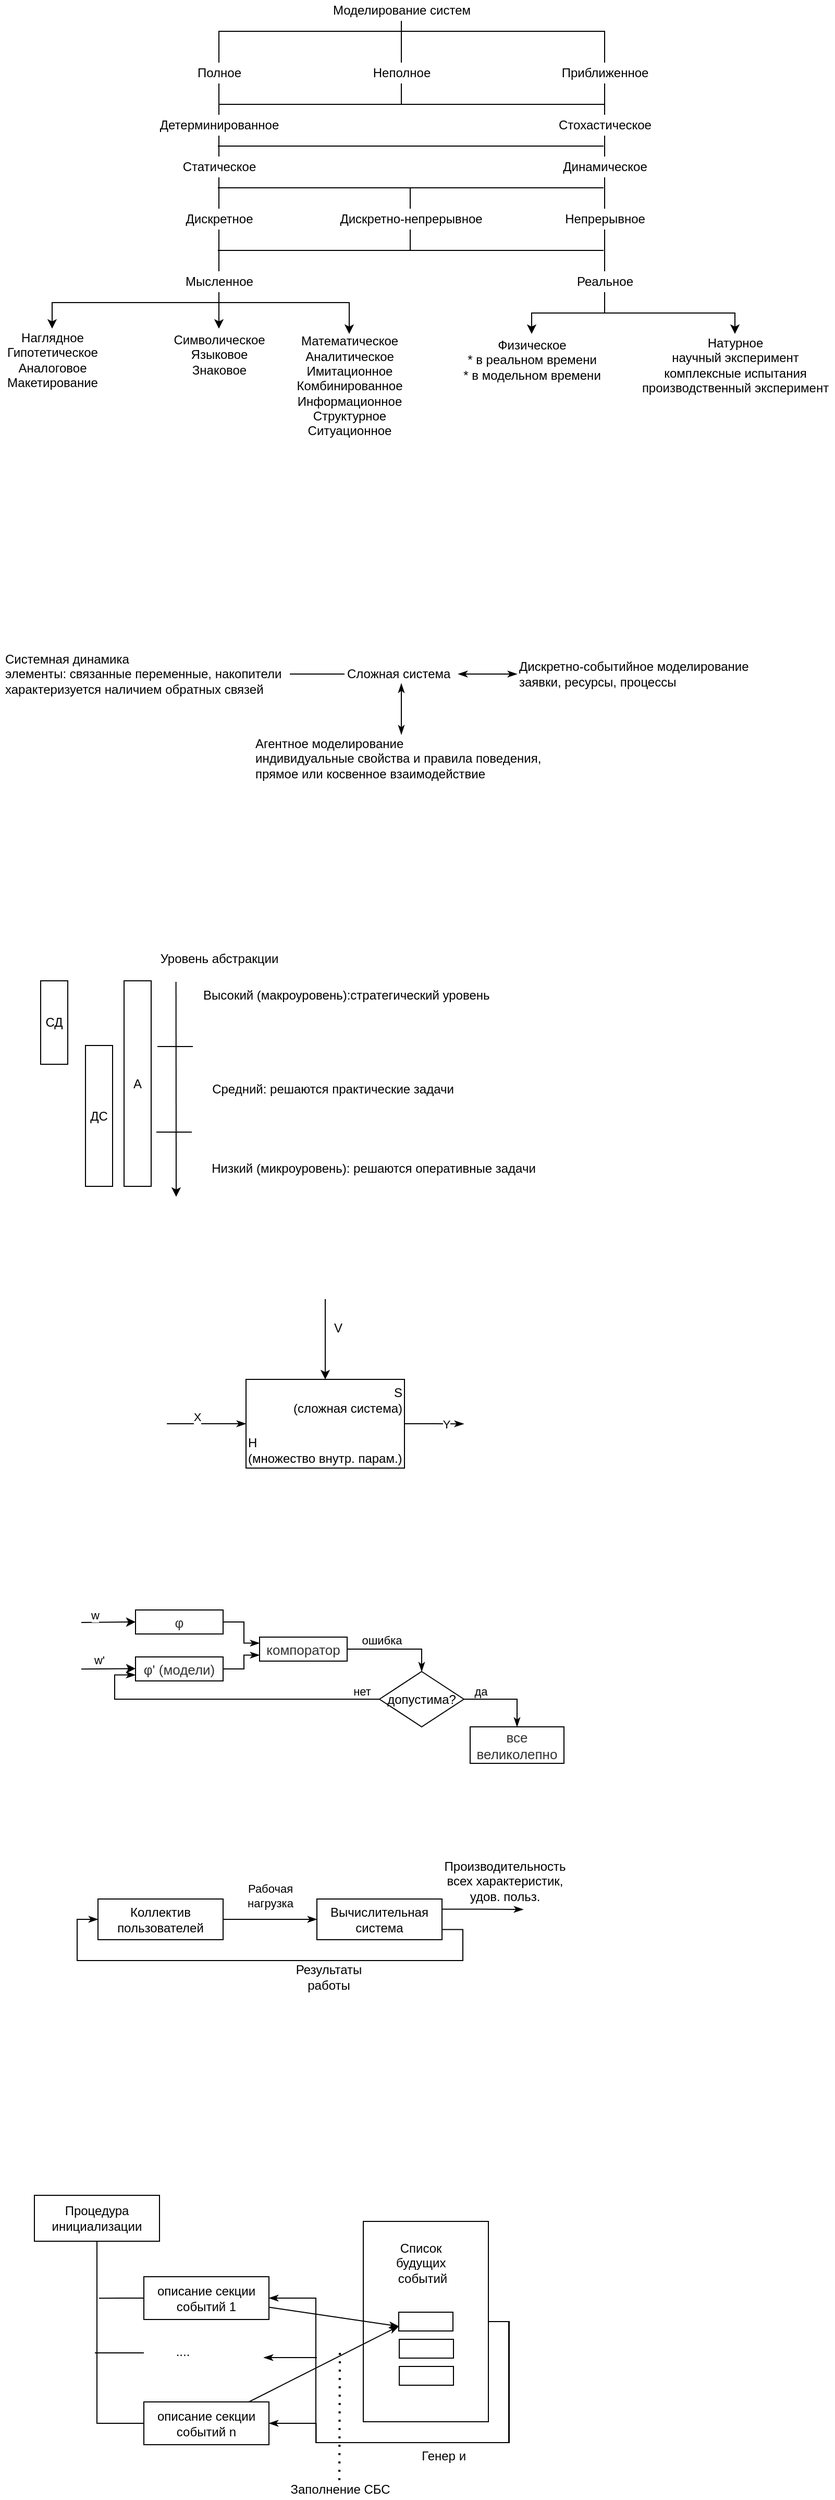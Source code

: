 <mxfile version="13.9.9" type="device"><diagram id="Zf03-uaQXNVUlh0Fi8Aq" name="Страница 1"><mxGraphModel dx="657" dy="444" grid="0" gridSize="10" guides="1" tooltips="1" connect="1" arrows="1" fold="1" page="1" pageScale="1" pageWidth="827" pageHeight="1169" math="0" shadow="0"><root><mxCell id="0"/><mxCell id="1" parent="0"/><mxCell id="ESOyCFfh6yMH119F4l9--26" style="edgeStyle=orthogonalEdgeStyle;rounded=0;orthogonalLoop=1;jettySize=auto;html=1;endArrow=none;endFill=0;" edge="1" parent="1" source="ESOyCFfh6yMH119F4l9--2" target="ESOyCFfh6yMH119F4l9--3"><mxGeometry relative="1" as="geometry"><Array as="points"><mxPoint x="405" y="300"/><mxPoint x="230" y="300"/></Array></mxGeometry></mxCell><mxCell id="ESOyCFfh6yMH119F4l9--29" style="edgeStyle=orthogonalEdgeStyle;rounded=0;orthogonalLoop=1;jettySize=auto;html=1;endArrow=none;endFill=0;" edge="1" parent="1" source="ESOyCFfh6yMH119F4l9--2" target="ESOyCFfh6yMH119F4l9--4"><mxGeometry relative="1" as="geometry"/></mxCell><mxCell id="ESOyCFfh6yMH119F4l9--30" style="edgeStyle=orthogonalEdgeStyle;rounded=0;orthogonalLoop=1;jettySize=auto;html=1;endArrow=none;endFill=0;" edge="1" parent="1" source="ESOyCFfh6yMH119F4l9--2" target="ESOyCFfh6yMH119F4l9--5"><mxGeometry relative="1" as="geometry"><Array as="points"><mxPoint x="405" y="300"/><mxPoint x="600" y="300"/></Array></mxGeometry></mxCell><mxCell id="ESOyCFfh6yMH119F4l9--2" value="Моделирование систем" style="text;html=1;align=center;verticalAlign=middle;resizable=0;points=[];autosize=1;" vertex="1" parent="1"><mxGeometry x="330" y="270" width="150" height="20" as="geometry"/></mxCell><mxCell id="ESOyCFfh6yMH119F4l9--31" style="edgeStyle=orthogonalEdgeStyle;rounded=0;orthogonalLoop=1;jettySize=auto;html=1;endArrow=none;endFill=0;" edge="1" parent="1" source="ESOyCFfh6yMH119F4l9--3" target="ESOyCFfh6yMH119F4l9--6"><mxGeometry relative="1" as="geometry"/></mxCell><mxCell id="ESOyCFfh6yMH119F4l9--3" value="Полное" style="text;html=1;align=center;verticalAlign=middle;resizable=0;points=[];autosize=1;" vertex="1" parent="1"><mxGeometry x="200" y="330" width="60" height="20" as="geometry"/></mxCell><mxCell id="ESOyCFfh6yMH119F4l9--40" style="edgeStyle=orthogonalEdgeStyle;rounded=0;orthogonalLoop=1;jettySize=auto;html=1;endArrow=none;endFill=0;" edge="1" parent="1" source="ESOyCFfh6yMH119F4l9--4"><mxGeometry relative="1" as="geometry"><mxPoint x="405" y="370" as="targetPoint"/></mxGeometry></mxCell><mxCell id="ESOyCFfh6yMH119F4l9--4" value="Неполное" style="text;html=1;align=center;verticalAlign=middle;resizable=0;points=[];autosize=1;" vertex="1" parent="1"><mxGeometry x="370" y="330" width="70" height="20" as="geometry"/></mxCell><mxCell id="ESOyCFfh6yMH119F4l9--35" style="edgeStyle=orthogonalEdgeStyle;rounded=0;orthogonalLoop=1;jettySize=auto;html=1;endArrow=none;endFill=0;" edge="1" parent="1" source="ESOyCFfh6yMH119F4l9--5" target="ESOyCFfh6yMH119F4l9--7"><mxGeometry relative="1" as="geometry"/></mxCell><mxCell id="ESOyCFfh6yMH119F4l9--5" value="Приближенное" style="text;html=1;align=center;verticalAlign=middle;resizable=0;points=[];autosize=1;" vertex="1" parent="1"><mxGeometry x="550" y="330" width="100" height="20" as="geometry"/></mxCell><mxCell id="ESOyCFfh6yMH119F4l9--32" style="edgeStyle=orthogonalEdgeStyle;rounded=0;orthogonalLoop=1;jettySize=auto;html=1;endArrow=none;endFill=0;" edge="1" parent="1" source="ESOyCFfh6yMH119F4l9--6" target="ESOyCFfh6yMH119F4l9--8"><mxGeometry relative="1" as="geometry"/></mxCell><mxCell id="ESOyCFfh6yMH119F4l9--6" value="Детерминированное" style="text;html=1;align=center;verticalAlign=middle;resizable=0;points=[];autosize=1;" vertex="1" parent="1"><mxGeometry x="165" y="380" width="130" height="20" as="geometry"/></mxCell><mxCell id="ESOyCFfh6yMH119F4l9--36" style="edgeStyle=orthogonalEdgeStyle;rounded=0;orthogonalLoop=1;jettySize=auto;html=1;endArrow=none;endFill=0;" edge="1" parent="1" source="ESOyCFfh6yMH119F4l9--7" target="ESOyCFfh6yMH119F4l9--9"><mxGeometry relative="1" as="geometry"/></mxCell><mxCell id="ESOyCFfh6yMH119F4l9--7" value="Стохастическое" style="text;html=1;align=center;verticalAlign=middle;resizable=0;points=[];autosize=1;" vertex="1" parent="1"><mxGeometry x="550" y="380" width="100" height="20" as="geometry"/></mxCell><mxCell id="ESOyCFfh6yMH119F4l9--33" style="edgeStyle=orthogonalEdgeStyle;rounded=0;orthogonalLoop=1;jettySize=auto;html=1;endArrow=none;endFill=0;" edge="1" parent="1" source="ESOyCFfh6yMH119F4l9--8" target="ESOyCFfh6yMH119F4l9--10"><mxGeometry relative="1" as="geometry"/></mxCell><mxCell id="ESOyCFfh6yMH119F4l9--8" value="Статическое" style="text;html=1;align=center;verticalAlign=middle;resizable=0;points=[];autosize=1;" vertex="1" parent="1"><mxGeometry x="185" y="420" width="90" height="20" as="geometry"/></mxCell><mxCell id="ESOyCFfh6yMH119F4l9--37" style="edgeStyle=orthogonalEdgeStyle;rounded=0;orthogonalLoop=1;jettySize=auto;html=1;endArrow=none;endFill=0;" edge="1" parent="1" source="ESOyCFfh6yMH119F4l9--9" target="ESOyCFfh6yMH119F4l9--11"><mxGeometry relative="1" as="geometry"/></mxCell><mxCell id="ESOyCFfh6yMH119F4l9--9" value="Динамическое" style="text;html=1;align=center;verticalAlign=middle;resizable=0;points=[];autosize=1;" vertex="1" parent="1"><mxGeometry x="550" y="420" width="100" height="20" as="geometry"/></mxCell><mxCell id="ESOyCFfh6yMH119F4l9--34" style="edgeStyle=orthogonalEdgeStyle;rounded=0;orthogonalLoop=1;jettySize=auto;html=1;endArrow=none;endFill=0;" edge="1" parent="1" source="ESOyCFfh6yMH119F4l9--10" target="ESOyCFfh6yMH119F4l9--13"><mxGeometry relative="1" as="geometry"/></mxCell><mxCell id="ESOyCFfh6yMH119F4l9--10" value="Дискретное" style="text;html=1;align=center;verticalAlign=middle;resizable=0;points=[];autosize=1;" vertex="1" parent="1"><mxGeometry x="190" y="470" width="80" height="20" as="geometry"/></mxCell><mxCell id="ESOyCFfh6yMH119F4l9--38" style="edgeStyle=orthogonalEdgeStyle;rounded=0;orthogonalLoop=1;jettySize=auto;html=1;endArrow=none;endFill=0;" edge="1" parent="1" source="ESOyCFfh6yMH119F4l9--11" target="ESOyCFfh6yMH119F4l9--14"><mxGeometry relative="1" as="geometry"/></mxCell><mxCell id="ESOyCFfh6yMH119F4l9--11" value="Непрерывное" style="text;html=1;align=center;verticalAlign=middle;resizable=0;points=[];autosize=1;" vertex="1" parent="1"><mxGeometry x="555" y="470" width="90" height="20" as="geometry"/></mxCell><mxCell id="ESOyCFfh6yMH119F4l9--45" style="edgeStyle=orthogonalEdgeStyle;rounded=0;orthogonalLoop=1;jettySize=auto;html=1;endArrow=none;endFill=0;" edge="1" parent="1" source="ESOyCFfh6yMH119F4l9--12"><mxGeometry relative="1" as="geometry"><mxPoint x="413.5" y="460" as="targetPoint"/></mxGeometry></mxCell><mxCell id="ESOyCFfh6yMH119F4l9--46" style="edgeStyle=orthogonalEdgeStyle;rounded=0;orthogonalLoop=1;jettySize=auto;html=1;endArrow=none;endFill=0;" edge="1" parent="1" source="ESOyCFfh6yMH119F4l9--12"><mxGeometry relative="1" as="geometry"><mxPoint x="413.5" y="500" as="targetPoint"/></mxGeometry></mxCell><mxCell id="ESOyCFfh6yMH119F4l9--12" value="Дискретно-непрерывное" style="text;html=1;align=center;verticalAlign=middle;resizable=0;points=[];autosize=1;" vertex="1" parent="1"><mxGeometry x="338.5" y="470" width="150" height="20" as="geometry"/></mxCell><mxCell id="ESOyCFfh6yMH119F4l9--18" style="edgeStyle=orthogonalEdgeStyle;rounded=0;orthogonalLoop=1;jettySize=auto;html=1;" edge="1" parent="1" source="ESOyCFfh6yMH119F4l9--13" target="ESOyCFfh6yMH119F4l9--15"><mxGeometry relative="1" as="geometry"><Array as="points"><mxPoint x="230" y="560"/><mxPoint x="70" y="560"/></Array></mxGeometry></mxCell><mxCell id="ESOyCFfh6yMH119F4l9--19" style="edgeStyle=orthogonalEdgeStyle;rounded=0;orthogonalLoop=1;jettySize=auto;html=1;" edge="1" parent="1" source="ESOyCFfh6yMH119F4l9--13" target="ESOyCFfh6yMH119F4l9--16"><mxGeometry relative="1" as="geometry"/></mxCell><mxCell id="ESOyCFfh6yMH119F4l9--20" style="edgeStyle=orthogonalEdgeStyle;rounded=0;orthogonalLoop=1;jettySize=auto;html=1;" edge="1" parent="1" source="ESOyCFfh6yMH119F4l9--13" target="ESOyCFfh6yMH119F4l9--17"><mxGeometry relative="1" as="geometry"><Array as="points"><mxPoint x="230" y="560"/><mxPoint x="355" y="560"/></Array></mxGeometry></mxCell><mxCell id="ESOyCFfh6yMH119F4l9--13" value="Мысленное" style="text;html=1;align=center;verticalAlign=middle;resizable=0;points=[];autosize=1;" vertex="1" parent="1"><mxGeometry x="190" y="530" width="80" height="20" as="geometry"/></mxCell><mxCell id="ESOyCFfh6yMH119F4l9--23" style="edgeStyle=orthogonalEdgeStyle;rounded=0;orthogonalLoop=1;jettySize=auto;html=1;" edge="1" parent="1" source="ESOyCFfh6yMH119F4l9--14" target="ESOyCFfh6yMH119F4l9--21"><mxGeometry relative="1" as="geometry"/></mxCell><mxCell id="ESOyCFfh6yMH119F4l9--24" style="edgeStyle=orthogonalEdgeStyle;rounded=0;orthogonalLoop=1;jettySize=auto;html=1;" edge="1" parent="1" source="ESOyCFfh6yMH119F4l9--14" target="ESOyCFfh6yMH119F4l9--22"><mxGeometry relative="1" as="geometry"/></mxCell><mxCell id="ESOyCFfh6yMH119F4l9--14" value="Реальное" style="text;html=1;align=center;verticalAlign=middle;resizable=0;points=[];autosize=1;" vertex="1" parent="1"><mxGeometry x="565" y="530" width="70" height="20" as="geometry"/></mxCell><mxCell id="ESOyCFfh6yMH119F4l9--15" value="Наглядное&lt;br&gt;Гипотетическое&lt;br&gt;Аналоговое&lt;br&gt;Макетирование" style="text;html=1;align=center;verticalAlign=middle;resizable=0;points=[];autosize=1;" vertex="1" parent="1"><mxGeometry x="20" y="585" width="100" height="60" as="geometry"/></mxCell><mxCell id="ESOyCFfh6yMH119F4l9--16" value="Символическое&lt;br&gt;Языковое&lt;br&gt;Знаковое" style="text;html=1;align=center;verticalAlign=middle;resizable=0;points=[];autosize=1;" vertex="1" parent="1"><mxGeometry x="180" y="585" width="100" height="50" as="geometry"/></mxCell><mxCell id="ESOyCFfh6yMH119F4l9--17" value="Математическое&lt;br&gt;Аналитическое&lt;br&gt;Имитационное&lt;br&gt;Комбинированное&lt;br&gt;Информационное&lt;br&gt;Структурное&lt;br&gt;Ситуационное" style="text;html=1;align=center;verticalAlign=middle;resizable=0;points=[];autosize=1;" vertex="1" parent="1"><mxGeometry x="295" y="590" width="120" height="100" as="geometry"/></mxCell><mxCell id="ESOyCFfh6yMH119F4l9--21" value="Физическое&lt;br&gt;* в реальном времени&lt;br&gt;* в модельном времени" style="text;html=1;align=center;verticalAlign=middle;resizable=0;points=[];autosize=1;" vertex="1" parent="1"><mxGeometry x="455" y="590" width="150" height="50" as="geometry"/></mxCell><mxCell id="ESOyCFfh6yMH119F4l9--22" value="Натурное&lt;br&gt;научный эксперимент&lt;br&gt;комплексные испытания&lt;br&gt;производственный эксперимент" style="text;html=1;align=center;verticalAlign=middle;resizable=0;points=[];autosize=1;" vertex="1" parent="1"><mxGeometry x="630" y="590" width="190" height="60" as="geometry"/></mxCell><mxCell id="ESOyCFfh6yMH119F4l9--39" value="" style="endArrow=none;html=1;" edge="1" parent="1"><mxGeometry width="50" height="50" relative="1" as="geometry"><mxPoint x="230" y="370" as="sourcePoint"/><mxPoint x="600" y="370" as="targetPoint"/></mxGeometry></mxCell><mxCell id="ESOyCFfh6yMH119F4l9--41" value="" style="endArrow=none;html=1;" edge="1" parent="1"><mxGeometry width="50" height="50" relative="1" as="geometry"><mxPoint x="229" y="410" as="sourcePoint"/><mxPoint x="599" y="410" as="targetPoint"/></mxGeometry></mxCell><mxCell id="ESOyCFfh6yMH119F4l9--42" value="" style="endArrow=none;html=1;" edge="1" parent="1"><mxGeometry width="50" height="50" relative="1" as="geometry"><mxPoint x="229" y="450" as="sourcePoint"/><mxPoint x="599" y="450" as="targetPoint"/></mxGeometry></mxCell><mxCell id="ESOyCFfh6yMH119F4l9--43" value="" style="endArrow=none;html=1;" edge="1" parent="1"><mxGeometry width="50" height="50" relative="1" as="geometry"><mxPoint x="229" y="510" as="sourcePoint"/><mxPoint x="599" y="510" as="targetPoint"/></mxGeometry></mxCell><mxCell id="X57ryAHuf0RrDdv9cdA4-5" style="edgeStyle=orthogonalEdgeStyle;rounded=0;orthogonalLoop=1;jettySize=auto;html=1;endArrow=classicThin;endFill=1;startArrow=classicThin;startFill=1;" edge="1" parent="1" source="X57ryAHuf0RrDdv9cdA4-1" target="X57ryAHuf0RrDdv9cdA4-4"><mxGeometry relative="1" as="geometry"/></mxCell><mxCell id="X57ryAHuf0RrDdv9cdA4-6" style="edgeStyle=orthogonalEdgeStyle;rounded=0;orthogonalLoop=1;jettySize=auto;html=1;startArrow=classicThin;startFill=1;endArrow=classicThin;endFill=1;" edge="1" parent="1" source="X57ryAHuf0RrDdv9cdA4-1" target="X57ryAHuf0RrDdv9cdA4-3"><mxGeometry relative="1" as="geometry"/></mxCell><mxCell id="X57ryAHuf0RrDdv9cdA4-7" style="edgeStyle=orthogonalEdgeStyle;rounded=0;orthogonalLoop=1;jettySize=auto;html=1;startArrow=none;startFill=0;endArrow=none;endFill=0;" edge="1" parent="1" source="X57ryAHuf0RrDdv9cdA4-1" target="X57ryAHuf0RrDdv9cdA4-2"><mxGeometry relative="1" as="geometry"/></mxCell><mxCell id="X57ryAHuf0RrDdv9cdA4-1" value="Сложная система" style="text;html=1;align=left;verticalAlign=middle;resizable=0;points=[];autosize=1;" vertex="1" parent="1"><mxGeometry x="350.5" y="907" width="109" height="18" as="geometry"/></mxCell><mxCell id="X57ryAHuf0RrDdv9cdA4-2" value="Системная динамика&lt;br&gt;элементы: связанные переменные, накопители&lt;br&gt;характеризуется наличием обратных связей" style="text;html=1;align=left;verticalAlign=middle;resizable=0;points=[];autosize=1;" vertex="1" parent="1"><mxGeometry x="23" y="893.5" width="275" height="45" as="geometry"/></mxCell><mxCell id="X57ryAHuf0RrDdv9cdA4-3" value="Дискретно-событийное моделирование&lt;br&gt;заявки, ресурсы, процессы" style="text;html=1;align=left;verticalAlign=middle;resizable=0;points=[];autosize=1;" vertex="1" parent="1"><mxGeometry x="516" y="900.5" width="230" height="31" as="geometry"/></mxCell><mxCell id="X57ryAHuf0RrDdv9cdA4-4" value="Агентное моделирование&lt;br&gt;индивидуальные свойства и правила поведения,&lt;br&gt;прямое или косвенное взаимодействие" style="text;html=1;align=left;verticalAlign=middle;resizable=0;points=[];autosize=1;" vertex="1" parent="1"><mxGeometry x="263" y="974" width="284" height="45" as="geometry"/></mxCell><mxCell id="X57ryAHuf0RrDdv9cdA4-8" value="" style="endArrow=classic;html=1;" edge="1" parent="1"><mxGeometry width="50" height="50" relative="1" as="geometry"><mxPoint x="188.82" y="1211" as="sourcePoint"/><mxPoint x="189" y="1417" as="targetPoint"/></mxGeometry></mxCell><mxCell id="X57ryAHuf0RrDdv9cdA4-9" value="Высокий (макроуровень):стратегический уровень" style="text;html=1;align=left;verticalAlign=middle;resizable=0;points=[];autosize=1;" vertex="1" parent="1"><mxGeometry x="213" y="1215" width="285" height="18" as="geometry"/></mxCell><mxCell id="X57ryAHuf0RrDdv9cdA4-10" value="Средний: решаются практические задачи" style="text;html=1;align=center;verticalAlign=middle;resizable=0;points=[];autosize=1;" vertex="1" parent="1"><mxGeometry x="217.5" y="1305" width="242" height="18" as="geometry"/></mxCell><mxCell id="X57ryAHuf0RrDdv9cdA4-11" value="Низкий (микроуровень): решаются оперативные задачи" style="text;html=1;align=center;verticalAlign=middle;resizable=0;points=[];autosize=1;" vertex="1" parent="1"><mxGeometry x="217.5" y="1381" width="321" height="18" as="geometry"/></mxCell><mxCell id="X57ryAHuf0RrDdv9cdA4-12" value="" style="endArrow=none;html=1;" edge="1" parent="1"><mxGeometry width="50" height="50" relative="1" as="geometry"><mxPoint x="171" y="1273" as="sourcePoint"/><mxPoint x="205" y="1273" as="targetPoint"/></mxGeometry></mxCell><mxCell id="X57ryAHuf0RrDdv9cdA4-13" value="" style="endArrow=none;html=1;" edge="1" parent="1"><mxGeometry width="50" height="50" relative="1" as="geometry"><mxPoint x="170" y="1355.0" as="sourcePoint"/><mxPoint x="204.0" y="1355.0" as="targetPoint"/></mxGeometry></mxCell><mxCell id="X57ryAHuf0RrDdv9cdA4-14" value="Уровень абстракции" style="text;html=1;align=center;verticalAlign=middle;resizable=0;points=[];autosize=1;" vertex="1" parent="1"><mxGeometry x="168.5" y="1180" width="123" height="18" as="geometry"/></mxCell><mxCell id="X57ryAHuf0RrDdv9cdA4-15" value="А" style="rounded=0;whiteSpace=wrap;html=1;align=center;" vertex="1" parent="1"><mxGeometry x="139" y="1210" width="26" height="197" as="geometry"/></mxCell><mxCell id="X57ryAHuf0RrDdv9cdA4-16" value="ДС" style="rounded=0;whiteSpace=wrap;html=1;align=center;" vertex="1" parent="1"><mxGeometry x="102" y="1272" width="26" height="135" as="geometry"/></mxCell><mxCell id="X57ryAHuf0RrDdv9cdA4-17" value="СД" style="rounded=0;whiteSpace=wrap;html=1;align=center;" vertex="1" parent="1"><mxGeometry x="59" y="1210" width="26" height="80" as="geometry"/></mxCell><mxCell id="X57ryAHuf0RrDdv9cdA4-23" style="edgeStyle=orthogonalEdgeStyle;rounded=0;orthogonalLoop=1;jettySize=auto;html=1;startArrow=classicThin;startFill=1;endArrow=none;endFill=0;" edge="1" parent="1" source="X57ryAHuf0RrDdv9cdA4-18"><mxGeometry relative="1" as="geometry"><mxPoint x="180.044" y="1634.5" as="targetPoint"/></mxGeometry></mxCell><mxCell id="X57ryAHuf0RrDdv9cdA4-25" value="X" style="edgeLabel;html=1;align=center;verticalAlign=middle;resizable=0;points=[];" vertex="1" connectable="0" parent="X57ryAHuf0RrDdv9cdA4-23"><mxGeometry x="0.3" y="2" relative="1" as="geometry"><mxPoint x="1.66" y="-9.5" as="offset"/></mxGeometry></mxCell><mxCell id="X57ryAHuf0RrDdv9cdA4-24" value="Y" style="edgeStyle=orthogonalEdgeStyle;rounded=0;orthogonalLoop=1;jettySize=auto;html=1;exitX=1;exitY=0.5;exitDx=0;exitDy=0;startArrow=none;startFill=0;endArrow=classicThin;endFill=1;" edge="1" parent="1" source="X57ryAHuf0RrDdv9cdA4-18"><mxGeometry x="-0.001" y="-11" relative="1" as="geometry"><mxPoint x="464.97" y="1634.621" as="targetPoint"/><mxPoint x="11" y="-11" as="offset"/></mxGeometry></mxCell><mxCell id="X57ryAHuf0RrDdv9cdA4-18" value="" style="rounded=0;whiteSpace=wrap;html=1;align=center;" vertex="1" parent="1"><mxGeometry x="256" y="1592" width="152" height="85" as="geometry"/></mxCell><mxCell id="X57ryAHuf0RrDdv9cdA4-19" value="S &lt;br&gt;(сложная система)" style="text;html=1;align=right;verticalAlign=middle;resizable=0;points=[];autosize=1;" vertex="1" parent="1"><mxGeometry x="291.5" y="1596" width="115" height="31" as="geometry"/></mxCell><mxCell id="X57ryAHuf0RrDdv9cdA4-20" value="H&lt;br&gt;&lt;div style=&quot;&quot;&gt;&lt;span&gt;(множество внутр. парам.)&lt;/span&gt;&lt;/div&gt;" style="text;html=1;align=left;verticalAlign=middle;resizable=0;points=[];autosize=1;" vertex="1" parent="1"><mxGeometry x="256" y="1644" width="158" height="31" as="geometry"/></mxCell><mxCell id="X57ryAHuf0RrDdv9cdA4-21" value="" style="endArrow=classic;html=1;" edge="1" parent="1" target="X57ryAHuf0RrDdv9cdA4-18"><mxGeometry width="50" height="50" relative="1" as="geometry"><mxPoint x="332" y="1515" as="sourcePoint"/><mxPoint x="345" y="1458" as="targetPoint"/></mxGeometry></mxCell><mxCell id="X57ryAHuf0RrDdv9cdA4-22" value="V" style="text;html=1;align=center;verticalAlign=middle;resizable=0;points=[];autosize=1;" vertex="1" parent="1"><mxGeometry x="335" y="1534" width="18" height="18" as="geometry"/></mxCell><mxCell id="X57ryAHuf0RrDdv9cdA4-35" style="edgeStyle=orthogonalEdgeStyle;rounded=0;orthogonalLoop=1;jettySize=auto;html=1;entryX=0;entryY=0.25;entryDx=0;entryDy=0;startArrow=none;startFill=0;endArrow=classicThin;endFill=1;" edge="1" parent="1" source="X57ryAHuf0RrDdv9cdA4-26" target="X57ryAHuf0RrDdv9cdA4-34"><mxGeometry relative="1" as="geometry"/></mxCell><mxCell id="X57ryAHuf0RrDdv9cdA4-26" value="&lt;span style=&quot;color: rgb(51 , 51 , 51) ; font-family: &amp;quot;ys text&amp;quot; , &amp;quot;arial&amp;quot; , &amp;quot;helvetica&amp;quot; , &amp;quot;arial unicode ms&amp;quot; , sans-serif ; font-size: 13px ; background-color: rgb(255 , 255 , 255)&quot;&gt;φ&lt;/span&gt;" style="rounded=0;whiteSpace=wrap;html=1;align=center;" vertex="1" parent="1"><mxGeometry x="150" y="1813" width="84" height="23" as="geometry"/></mxCell><mxCell id="X57ryAHuf0RrDdv9cdA4-36" style="edgeStyle=orthogonalEdgeStyle;rounded=0;orthogonalLoop=1;jettySize=auto;html=1;entryX=0;entryY=0.75;entryDx=0;entryDy=0;startArrow=none;startFill=0;endArrow=classicThin;endFill=1;" edge="1" parent="1" source="X57ryAHuf0RrDdv9cdA4-27" target="X57ryAHuf0RrDdv9cdA4-34"><mxGeometry relative="1" as="geometry"/></mxCell><mxCell id="X57ryAHuf0RrDdv9cdA4-27" value="&lt;span style=&quot;color: rgb(51 , 51 , 51) ; font-family: &amp;#34;ys text&amp;#34; , &amp;#34;arial&amp;#34; , &amp;#34;helvetica&amp;#34; , &amp;#34;arial unicode ms&amp;#34; , sans-serif ; font-size: 13px ; background-color: rgb(255 , 255 , 255)&quot;&gt;φ' (модели)&lt;/span&gt;" style="rounded=0;whiteSpace=wrap;html=1;align=center;" vertex="1" parent="1"><mxGeometry x="150" y="1858" width="84" height="23" as="geometry"/></mxCell><mxCell id="X57ryAHuf0RrDdv9cdA4-28" value="" style="endArrow=classic;html=1;entryX=0;entryY=0.5;entryDx=0;entryDy=0;" edge="1" parent="1" target="X57ryAHuf0RrDdv9cdA4-26"><mxGeometry width="50" height="50" relative="1" as="geometry"><mxPoint x="98" y="1825" as="sourcePoint"/><mxPoint x="345" y="1710" as="targetPoint"/></mxGeometry></mxCell><mxCell id="X57ryAHuf0RrDdv9cdA4-30" value="w" style="edgeLabel;html=1;align=center;verticalAlign=middle;resizable=0;points=[];" vertex="1" connectable="0" parent="X57ryAHuf0RrDdv9cdA4-28"><mxGeometry x="-0.588" y="1" relative="1" as="geometry"><mxPoint x="1.98" y="-5.89" as="offset"/></mxGeometry></mxCell><mxCell id="X57ryAHuf0RrDdv9cdA4-31" value="" style="endArrow=classic;html=1;entryX=0;entryY=0.5;entryDx=0;entryDy=0;" edge="1" parent="1"><mxGeometry width="50" height="50" relative="1" as="geometry"><mxPoint x="98" y="1869.66" as="sourcePoint"/><mxPoint x="150.0" y="1869.16" as="targetPoint"/></mxGeometry></mxCell><mxCell id="X57ryAHuf0RrDdv9cdA4-32" value="w'" style="edgeLabel;html=1;align=center;verticalAlign=middle;resizable=0;points=[];" vertex="1" connectable="0" parent="X57ryAHuf0RrDdv9cdA4-31"><mxGeometry x="-0.588" y="1" relative="1" as="geometry"><mxPoint x="5.98" y="-7.55" as="offset"/></mxGeometry></mxCell><mxCell id="X57ryAHuf0RrDdv9cdA4-33" value="&lt;font color=&quot;#333333&quot; face=&quot;ys text, arial, helvetica, arial unicode ms, sans-serif&quot;&gt;&lt;span style=&quot;font-size: 13px ; background-color: rgb(255 , 255 , 255)&quot;&gt;все великолепно&lt;/span&gt;&lt;/font&gt;" style="rounded=0;whiteSpace=wrap;html=1;align=center;" vertex="1" parent="1"><mxGeometry x="471" y="1925" width="90" height="35" as="geometry"/></mxCell><mxCell id="X57ryAHuf0RrDdv9cdA4-38" style="edgeStyle=orthogonalEdgeStyle;rounded=0;orthogonalLoop=1;jettySize=auto;html=1;startArrow=none;startFill=0;endArrow=classicThin;endFill=1;" edge="1" parent="1" source="X57ryAHuf0RrDdv9cdA4-34" target="X57ryAHuf0RrDdv9cdA4-37"><mxGeometry relative="1" as="geometry"/></mxCell><mxCell id="X57ryAHuf0RrDdv9cdA4-39" value="ошибка" style="edgeLabel;html=1;align=center;verticalAlign=middle;resizable=0;points=[];" vertex="1" connectable="0" parent="X57ryAHuf0RrDdv9cdA4-38"><mxGeometry x="-0.455" relative="1" as="geometry"><mxPoint x="7.48" y="-8.48" as="offset"/></mxGeometry></mxCell><mxCell id="X57ryAHuf0RrDdv9cdA4-34" value="&lt;font color=&quot;#333333&quot; face=&quot;ys text, arial, helvetica, arial unicode ms, sans-serif&quot;&gt;&lt;span style=&quot;font-size: 13px ; background-color: rgb(255 , 255 , 255)&quot;&gt;компоратор&lt;/span&gt;&lt;/font&gt;" style="rounded=0;whiteSpace=wrap;html=1;align=center;" vertex="1" parent="1"><mxGeometry x="269" y="1839" width="84" height="23" as="geometry"/></mxCell><mxCell id="X57ryAHuf0RrDdv9cdA4-40" style="edgeStyle=orthogonalEdgeStyle;rounded=0;orthogonalLoop=1;jettySize=auto;html=1;entryX=0.5;entryY=0;entryDx=0;entryDy=0;startArrow=none;startFill=0;endArrow=classicThin;endFill=1;" edge="1" parent="1" source="X57ryAHuf0RrDdv9cdA4-37" target="X57ryAHuf0RrDdv9cdA4-33"><mxGeometry relative="1" as="geometry"/></mxCell><mxCell id="X57ryAHuf0RrDdv9cdA4-41" value="да" style="edgeLabel;html=1;align=center;verticalAlign=middle;resizable=0;points=[];" vertex="1" connectable="0" parent="X57ryAHuf0RrDdv9cdA4-40"><mxGeometry x="-0.548" y="-1" relative="1" as="geometry"><mxPoint x="-2.22" y="-8.48" as="offset"/></mxGeometry></mxCell><mxCell id="X57ryAHuf0RrDdv9cdA4-42" value="нет" style="edgeStyle=orthogonalEdgeStyle;rounded=0;orthogonalLoop=1;jettySize=auto;html=1;entryX=0;entryY=0.75;entryDx=0;entryDy=0;startArrow=none;startFill=0;endArrow=classicThin;endFill=1;" edge="1" parent="1" source="X57ryAHuf0RrDdv9cdA4-37" target="X57ryAHuf0RrDdv9cdA4-27"><mxGeometry x="-0.881" y="-8" relative="1" as="geometry"><Array as="points"><mxPoint x="130" y="1898"/><mxPoint x="130" y="1875"/></Array><mxPoint as="offset"/></mxGeometry></mxCell><mxCell id="X57ryAHuf0RrDdv9cdA4-37" value="допустима?" style="rhombus;whiteSpace=wrap;html=1;align=center;" vertex="1" parent="1"><mxGeometry x="384" y="1872" width="81" height="53" as="geometry"/></mxCell><mxCell id="X57ryAHuf0RrDdv9cdA4-45" value="Рабочая&lt;br&gt;нагрузка" style="edgeStyle=orthogonalEdgeStyle;rounded=0;orthogonalLoop=1;jettySize=auto;html=1;startArrow=none;startFill=0;endArrow=classicThin;endFill=1;" edge="1" parent="1" source="X57ryAHuf0RrDdv9cdA4-43" target="X57ryAHuf0RrDdv9cdA4-44"><mxGeometry y="23" relative="1" as="geometry"><mxPoint as="offset"/></mxGeometry></mxCell><mxCell id="X57ryAHuf0RrDdv9cdA4-43" value="Коллектив пользователей" style="rounded=0;whiteSpace=wrap;html=1;align=center;" vertex="1" parent="1"><mxGeometry x="114" y="2090" width="120" height="39" as="geometry"/></mxCell><mxCell id="X57ryAHuf0RrDdv9cdA4-46" style="edgeStyle=orthogonalEdgeStyle;rounded=0;orthogonalLoop=1;jettySize=auto;html=1;exitX=1;exitY=0.25;exitDx=0;exitDy=0;startArrow=none;startFill=0;endArrow=classicThin;endFill=1;" edge="1" parent="1" source="X57ryAHuf0RrDdv9cdA4-44"><mxGeometry relative="1" as="geometry"><mxPoint x="522" y="2100" as="targetPoint"/><Array as="points"><mxPoint x="483" y="2100"/><mxPoint x="522" y="2100"/></Array></mxGeometry></mxCell><mxCell id="X57ryAHuf0RrDdv9cdA4-47" style="edgeStyle=orthogonalEdgeStyle;rounded=0;orthogonalLoop=1;jettySize=auto;html=1;exitX=1;exitY=0.75;exitDx=0;exitDy=0;entryX=0;entryY=0.5;entryDx=0;entryDy=0;startArrow=none;startFill=0;endArrow=classicThin;endFill=1;" edge="1" parent="1" source="X57ryAHuf0RrDdv9cdA4-44" target="X57ryAHuf0RrDdv9cdA4-43"><mxGeometry relative="1" as="geometry"><Array as="points"><mxPoint x="464" y="2119"/><mxPoint x="464" y="2149"/><mxPoint x="94" y="2149"/><mxPoint x="94" y="2110"/></Array></mxGeometry></mxCell><mxCell id="X57ryAHuf0RrDdv9cdA4-44" value="Вычислительная система" style="rounded=0;whiteSpace=wrap;html=1;align=center;" vertex="1" parent="1"><mxGeometry x="324" y="2090" width="120" height="39" as="geometry"/></mxCell><mxCell id="X57ryAHuf0RrDdv9cdA4-48" value="Результаты&lt;br&gt;работы" style="text;html=1;align=center;verticalAlign=middle;resizable=0;points=[];autosize=1;" vertex="1" parent="1"><mxGeometry x="298.5" y="2149" width="73" height="31" as="geometry"/></mxCell><mxCell id="X57ryAHuf0RrDdv9cdA4-49" value="Производительность &lt;br&gt;всех характеристик,&lt;br&gt;удов. польз." style="text;html=1;align=center;verticalAlign=middle;resizable=0;points=[];autosize=1;" vertex="1" parent="1"><mxGeometry x="440" y="2050" width="127" height="45" as="geometry"/></mxCell><mxCell id="X57ryAHuf0RrDdv9cdA4-53" style="edgeStyle=orthogonalEdgeStyle;rounded=0;orthogonalLoop=1;jettySize=auto;html=1;entryX=0;entryY=0.5;entryDx=0;entryDy=0;startArrow=none;startFill=0;endArrow=none;endFill=0;" edge="1" parent="1" source="X57ryAHuf0RrDdv9cdA4-50" target="X57ryAHuf0RrDdv9cdA4-52"><mxGeometry relative="1" as="geometry"/></mxCell><mxCell id="X57ryAHuf0RrDdv9cdA4-50" value="Процедура инициализации" style="rounded=0;whiteSpace=wrap;html=1;align=center;" vertex="1" parent="1"><mxGeometry x="53" y="2374" width="120" height="44" as="geometry"/></mxCell><mxCell id="X57ryAHuf0RrDdv9cdA4-54" style="edgeStyle=orthogonalEdgeStyle;rounded=0;orthogonalLoop=1;jettySize=auto;html=1;exitX=0;exitY=0.5;exitDx=0;exitDy=0;startArrow=none;startFill=0;endArrow=none;endFill=0;" edge="1" parent="1" source="X57ryAHuf0RrDdv9cdA4-51"><mxGeometry relative="1" as="geometry"><mxPoint x="114.958" y="2472.588" as="targetPoint"/></mxGeometry></mxCell><mxCell id="X57ryAHuf0RrDdv9cdA4-51" value="описание секции событий 1" style="rounded=0;whiteSpace=wrap;html=1;align=center;" vertex="1" parent="1"><mxGeometry x="158" y="2452" width="120" height="41" as="geometry"/></mxCell><mxCell id="X57ryAHuf0RrDdv9cdA4-52" value="описание секции событий n" style="rounded=0;whiteSpace=wrap;html=1;align=center;" vertex="1" parent="1"><mxGeometry x="158" y="2572" width="120" height="41" as="geometry"/></mxCell><mxCell id="X57ryAHuf0RrDdv9cdA4-55" value="" style="endArrow=none;html=1;" edge="1" parent="1"><mxGeometry width="50" height="50" relative="1" as="geometry"><mxPoint x="111" y="2525" as="sourcePoint"/><mxPoint x="158" y="2525" as="targetPoint"/></mxGeometry></mxCell><mxCell id="X57ryAHuf0RrDdv9cdA4-56" value="...." style="text;html=1;align=center;verticalAlign=middle;resizable=0;points=[];autosize=1;" vertex="1" parent="1"><mxGeometry x="183" y="2515" width="23" height="18" as="geometry"/></mxCell><mxCell id="X57ryAHuf0RrDdv9cdA4-62" style="edgeStyle=orthogonalEdgeStyle;rounded=0;orthogonalLoop=1;jettySize=auto;html=1;exitX=1;exitY=0.5;exitDx=0;exitDy=0;entryX=1;entryY=0.5;entryDx=0;entryDy=0;startArrow=none;startFill=0;endArrow=classicThin;endFill=1;" edge="1" parent="1" source="X57ryAHuf0RrDdv9cdA4-57" target="X57ryAHuf0RrDdv9cdA4-52"><mxGeometry relative="1" as="geometry"/></mxCell><mxCell id="X57ryAHuf0RrDdv9cdA4-63" style="edgeStyle=orthogonalEdgeStyle;rounded=0;orthogonalLoop=1;jettySize=auto;html=1;entryX=1;entryY=0.5;entryDx=0;entryDy=0;startArrow=none;startFill=0;endArrow=classicThin;endFill=1;exitX=1;exitY=0.5;exitDx=0;exitDy=0;" edge="1" parent="1" source="X57ryAHuf0RrDdv9cdA4-57" target="X57ryAHuf0RrDdv9cdA4-51"><mxGeometry relative="1" as="geometry"><Array as="points"><mxPoint x="508" y="2495"/><mxPoint x="508" y="2611"/><mxPoint x="323" y="2611"/><mxPoint x="323" y="2472"/></Array></mxGeometry></mxCell><mxCell id="X57ryAHuf0RrDdv9cdA4-57" value="" style="rounded=0;whiteSpace=wrap;html=1;align=center;" vertex="1" parent="1"><mxGeometry x="368.5" y="2399" width="120" height="192" as="geometry"/></mxCell><mxCell id="X57ryAHuf0RrDdv9cdA4-58" value="Список&amp;nbsp;&lt;br&gt;будущих&amp;nbsp;&lt;br&gt;событий" style="text;html=1;align=center;verticalAlign=middle;resizable=0;points=[];autosize=1;" vertex="1" parent="1"><mxGeometry x="394" y="2416" width="61" height="45" as="geometry"/></mxCell><mxCell id="X57ryAHuf0RrDdv9cdA4-59" value="" style="rounded=0;whiteSpace=wrap;html=1;align=center;" vertex="1" parent="1"><mxGeometry x="402.5" y="2486" width="52" height="18" as="geometry"/></mxCell><mxCell id="X57ryAHuf0RrDdv9cdA4-60" value="" style="rounded=0;whiteSpace=wrap;html=1;align=center;" vertex="1" parent="1"><mxGeometry x="403" y="2512" width="52" height="18" as="geometry"/></mxCell><mxCell id="X57ryAHuf0RrDdv9cdA4-61" value="" style="rounded=0;whiteSpace=wrap;html=1;align=center;" vertex="1" parent="1"><mxGeometry x="403" y="2538" width="52" height="18" as="geometry"/></mxCell><mxCell id="X57ryAHuf0RrDdv9cdA4-65" style="rounded=0;orthogonalLoop=1;jettySize=auto;html=1;entryX=0;entryY=0.75;entryDx=0;entryDy=0;startArrow=none;startFill=0;endArrow=classicThin;endFill=1;" edge="1" parent="1" source="X57ryAHuf0RrDdv9cdA4-51" target="X57ryAHuf0RrDdv9cdA4-59"><mxGeometry relative="1" as="geometry"/></mxCell><mxCell id="X57ryAHuf0RrDdv9cdA4-67" value="" style="endArrow=classicThin;html=1;endFill=1;" edge="1" parent="1"><mxGeometry width="50" height="50" relative="1" as="geometry"><mxPoint x="324" y="2529.52" as="sourcePoint"/><mxPoint x="273" y="2529.52" as="targetPoint"/></mxGeometry></mxCell><mxCell id="X57ryAHuf0RrDdv9cdA4-66" style="edgeStyle=none;rounded=0;orthogonalLoop=1;jettySize=auto;html=1;startArrow=none;startFill=0;endArrow=classicThin;endFill=1;entryX=0;entryY=0.75;entryDx=0;entryDy=0;" edge="1" parent="1" source="X57ryAHuf0RrDdv9cdA4-52" target="X57ryAHuf0RrDdv9cdA4-59"><mxGeometry relative="1" as="geometry"><mxPoint x="405.378" y="2488.218" as="targetPoint"/></mxGeometry></mxCell><mxCell id="X57ryAHuf0RrDdv9cdA4-68" value="" style="endArrow=none;dashed=1;html=1;dashPattern=1 3;strokeWidth=2;" edge="1" parent="1" source="X57ryAHuf0RrDdv9cdA4-69"><mxGeometry width="50" height="50" relative="1" as="geometry"><mxPoint x="346" y="2635" as="sourcePoint"/><mxPoint x="346" y="2523" as="targetPoint"/></mxGeometry></mxCell><mxCell id="X57ryAHuf0RrDdv9cdA4-69" value="Заполнение СБС" style="text;html=1;align=center;verticalAlign=middle;resizable=0;points=[];autosize=1;" vertex="1" parent="1"><mxGeometry x="293" y="2647" width="105" height="18" as="geometry"/></mxCell><mxCell id="X57ryAHuf0RrDdv9cdA4-70" value="Генер и&amp;nbsp;" style="text;html=1;align=center;verticalAlign=middle;resizable=0;points=[];autosize=1;" vertex="1" parent="1"><mxGeometry x="419" y="2615" width="56" height="18" as="geometry"/></mxCell></root></mxGraphModel></diagram></mxfile>